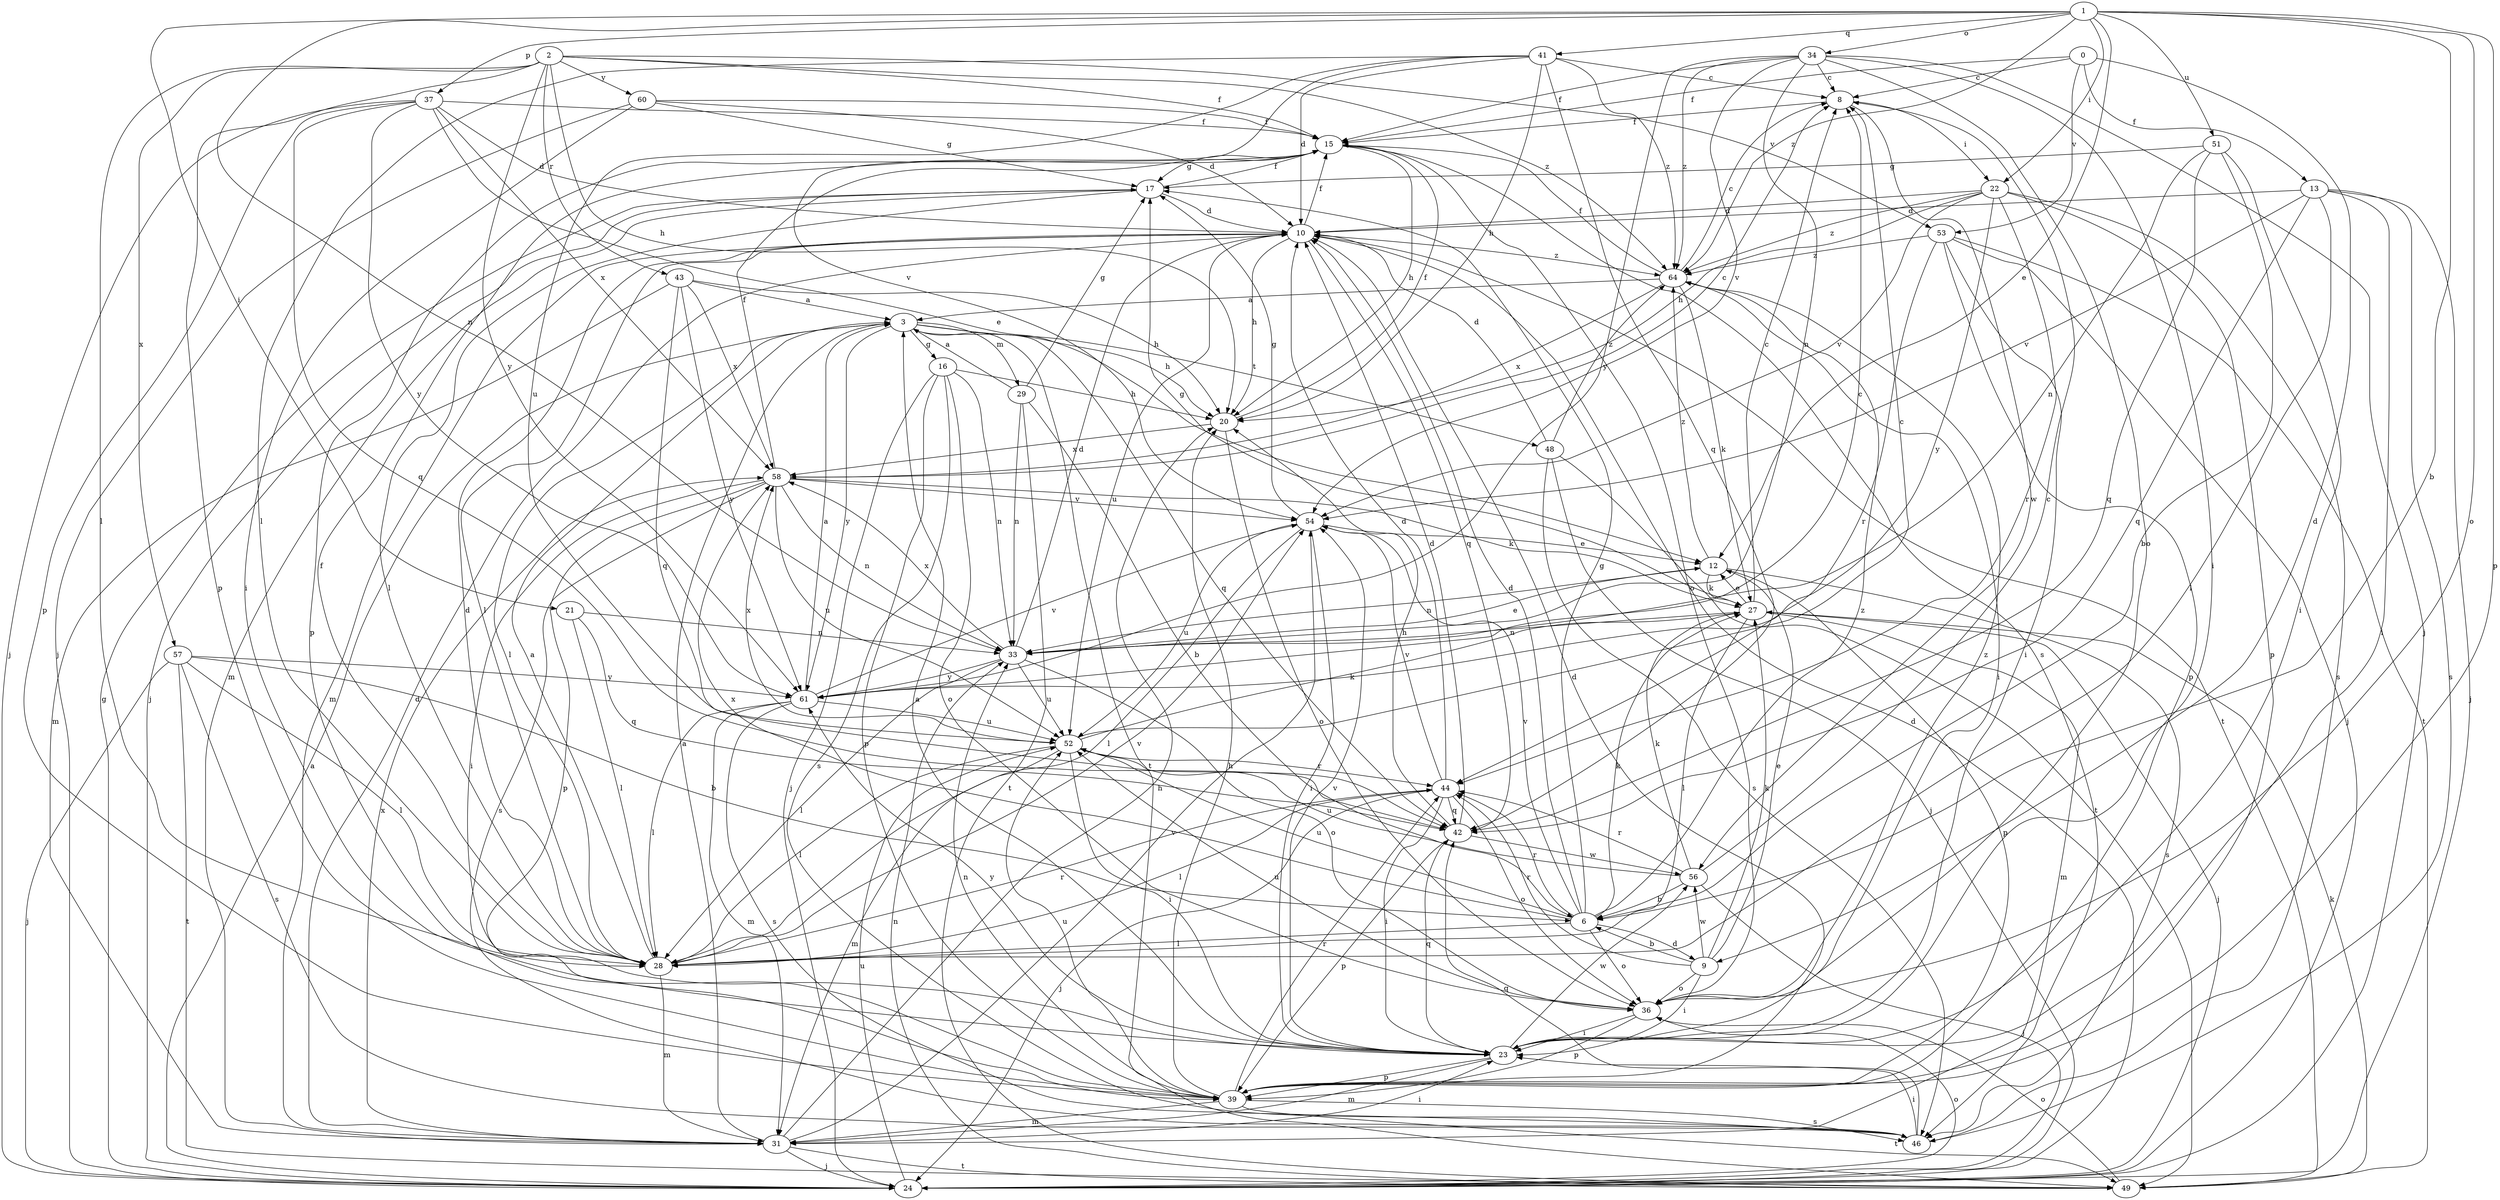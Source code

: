 strict digraph  {
0;
1;
2;
3;
6;
8;
9;
10;
12;
13;
15;
16;
17;
20;
21;
22;
23;
24;
27;
28;
29;
31;
33;
34;
36;
37;
39;
41;
42;
43;
44;
46;
48;
49;
51;
52;
53;
54;
56;
57;
58;
60;
61;
64;
0 -> 8  [label=c];
0 -> 9  [label=d];
0 -> 13  [label=f];
0 -> 15  [label=f];
0 -> 53  [label=v];
1 -> 6  [label=b];
1 -> 12  [label=e];
1 -> 21  [label=i];
1 -> 22  [label=i];
1 -> 33  [label=n];
1 -> 34  [label=o];
1 -> 36  [label=o];
1 -> 37  [label=p];
1 -> 39  [label=p];
1 -> 41  [label=q];
1 -> 51  [label=u];
1 -> 64  [label=z];
2 -> 15  [label=f];
2 -> 20  [label=h];
2 -> 28  [label=l];
2 -> 39  [label=p];
2 -> 43  [label=r];
2 -> 53  [label=v];
2 -> 57  [label=x];
2 -> 60  [label=y];
2 -> 61  [label=y];
2 -> 64  [label=z];
3 -> 16  [label=g];
3 -> 20  [label=h];
3 -> 28  [label=l];
3 -> 29  [label=m];
3 -> 42  [label=q];
3 -> 48  [label=t];
3 -> 49  [label=t];
3 -> 61  [label=y];
6 -> 9  [label=d];
6 -> 10  [label=d];
6 -> 17  [label=g];
6 -> 27  [label=k];
6 -> 28  [label=l];
6 -> 36  [label=o];
6 -> 44  [label=r];
6 -> 52  [label=u];
6 -> 54  [label=v];
6 -> 58  [label=x];
6 -> 64  [label=z];
8 -> 15  [label=f];
8 -> 22  [label=i];
8 -> 56  [label=w];
9 -> 6  [label=b];
9 -> 12  [label=e];
9 -> 23  [label=i];
9 -> 27  [label=k];
9 -> 36  [label=o];
9 -> 44  [label=r];
9 -> 56  [label=w];
10 -> 15  [label=f];
10 -> 20  [label=h];
10 -> 28  [label=l];
10 -> 31  [label=m];
10 -> 42  [label=q];
10 -> 49  [label=t];
10 -> 52  [label=u];
10 -> 64  [label=z];
12 -> 27  [label=k];
12 -> 33  [label=n];
12 -> 39  [label=p];
12 -> 46  [label=s];
12 -> 64  [label=z];
13 -> 10  [label=d];
13 -> 23  [label=i];
13 -> 24  [label=j];
13 -> 28  [label=l];
13 -> 42  [label=q];
13 -> 46  [label=s];
13 -> 54  [label=v];
15 -> 17  [label=g];
15 -> 20  [label=h];
15 -> 36  [label=o];
15 -> 39  [label=p];
15 -> 46  [label=s];
16 -> 20  [label=h];
16 -> 24  [label=j];
16 -> 33  [label=n];
16 -> 36  [label=o];
16 -> 39  [label=p];
16 -> 46  [label=s];
17 -> 10  [label=d];
17 -> 15  [label=f];
17 -> 24  [label=j];
17 -> 28  [label=l];
17 -> 31  [label=m];
20 -> 15  [label=f];
20 -> 36  [label=o];
20 -> 58  [label=x];
21 -> 28  [label=l];
21 -> 33  [label=n];
21 -> 42  [label=q];
22 -> 10  [label=d];
22 -> 20  [label=h];
22 -> 39  [label=p];
22 -> 44  [label=r];
22 -> 46  [label=s];
22 -> 54  [label=v];
22 -> 61  [label=y];
22 -> 64  [label=z];
23 -> 3  [label=a];
23 -> 31  [label=m];
23 -> 39  [label=p];
23 -> 42  [label=q];
23 -> 54  [label=v];
23 -> 56  [label=w];
23 -> 61  [label=y];
24 -> 3  [label=a];
24 -> 10  [label=d];
24 -> 17  [label=g];
24 -> 36  [label=o];
24 -> 52  [label=u];
27 -> 8  [label=c];
27 -> 12  [label=e];
27 -> 17  [label=g];
27 -> 24  [label=j];
27 -> 28  [label=l];
27 -> 31  [label=m];
27 -> 33  [label=n];
28 -> 3  [label=a];
28 -> 10  [label=d];
28 -> 15  [label=f];
28 -> 31  [label=m];
28 -> 44  [label=r];
28 -> 54  [label=v];
29 -> 3  [label=a];
29 -> 6  [label=b];
29 -> 17  [label=g];
29 -> 33  [label=n];
29 -> 49  [label=t];
31 -> 3  [label=a];
31 -> 10  [label=d];
31 -> 20  [label=h];
31 -> 23  [label=i];
31 -> 24  [label=j];
31 -> 49  [label=t];
31 -> 54  [label=v];
31 -> 58  [label=x];
33 -> 10  [label=d];
33 -> 12  [label=e];
33 -> 28  [label=l];
33 -> 36  [label=o];
33 -> 52  [label=u];
33 -> 58  [label=x];
33 -> 61  [label=y];
34 -> 8  [label=c];
34 -> 15  [label=f];
34 -> 23  [label=i];
34 -> 24  [label=j];
34 -> 33  [label=n];
34 -> 36  [label=o];
34 -> 54  [label=v];
34 -> 61  [label=y];
34 -> 64  [label=z];
36 -> 23  [label=i];
36 -> 39  [label=p];
36 -> 52  [label=u];
36 -> 64  [label=z];
37 -> 10  [label=d];
37 -> 12  [label=e];
37 -> 15  [label=f];
37 -> 24  [label=j];
37 -> 39  [label=p];
37 -> 42  [label=q];
37 -> 58  [label=x];
37 -> 61  [label=y];
39 -> 10  [label=d];
39 -> 20  [label=h];
39 -> 31  [label=m];
39 -> 33  [label=n];
39 -> 44  [label=r];
39 -> 46  [label=s];
39 -> 49  [label=t];
39 -> 52  [label=u];
41 -> 8  [label=c];
41 -> 10  [label=d];
41 -> 20  [label=h];
41 -> 28  [label=l];
41 -> 42  [label=q];
41 -> 52  [label=u];
41 -> 54  [label=v];
41 -> 64  [label=z];
42 -> 10  [label=d];
42 -> 20  [label=h];
42 -> 39  [label=p];
42 -> 56  [label=w];
43 -> 3  [label=a];
43 -> 20  [label=h];
43 -> 31  [label=m];
43 -> 42  [label=q];
43 -> 58  [label=x];
43 -> 61  [label=y];
44 -> 10  [label=d];
44 -> 23  [label=i];
44 -> 24  [label=j];
44 -> 28  [label=l];
44 -> 36  [label=o];
44 -> 42  [label=q];
44 -> 54  [label=v];
46 -> 23  [label=i];
46 -> 42  [label=q];
48 -> 10  [label=d];
48 -> 24  [label=j];
48 -> 46  [label=s];
48 -> 49  [label=t];
48 -> 64  [label=z];
49 -> 27  [label=k];
49 -> 33  [label=n];
49 -> 36  [label=o];
51 -> 6  [label=b];
51 -> 17  [label=g];
51 -> 23  [label=i];
51 -> 33  [label=n];
51 -> 42  [label=q];
52 -> 8  [label=c];
52 -> 23  [label=i];
52 -> 27  [label=k];
52 -> 28  [label=l];
52 -> 31  [label=m];
52 -> 44  [label=r];
52 -> 58  [label=x];
53 -> 23  [label=i];
53 -> 24  [label=j];
53 -> 39  [label=p];
53 -> 44  [label=r];
53 -> 49  [label=t];
53 -> 64  [label=z];
54 -> 12  [label=e];
54 -> 17  [label=g];
54 -> 23  [label=i];
54 -> 28  [label=l];
54 -> 52  [label=u];
56 -> 6  [label=b];
56 -> 8  [label=c];
56 -> 24  [label=j];
56 -> 27  [label=k];
56 -> 44  [label=r];
56 -> 52  [label=u];
57 -> 6  [label=b];
57 -> 24  [label=j];
57 -> 28  [label=l];
57 -> 46  [label=s];
57 -> 49  [label=t];
57 -> 61  [label=y];
58 -> 8  [label=c];
58 -> 15  [label=f];
58 -> 23  [label=i];
58 -> 27  [label=k];
58 -> 33  [label=n];
58 -> 39  [label=p];
58 -> 46  [label=s];
58 -> 52  [label=u];
58 -> 54  [label=v];
60 -> 10  [label=d];
60 -> 15  [label=f];
60 -> 17  [label=g];
60 -> 23  [label=i];
60 -> 24  [label=j];
61 -> 3  [label=a];
61 -> 8  [label=c];
61 -> 28  [label=l];
61 -> 31  [label=m];
61 -> 46  [label=s];
61 -> 52  [label=u];
61 -> 54  [label=v];
64 -> 3  [label=a];
64 -> 8  [label=c];
64 -> 15  [label=f];
64 -> 23  [label=i];
64 -> 27  [label=k];
64 -> 58  [label=x];
}
